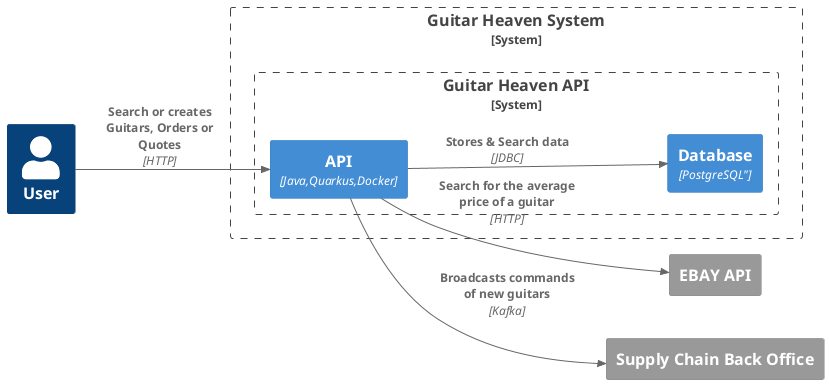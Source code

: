 @startuml container
!include <C4/C4_Container>
!include <C4/C4_Context>


LAYOUT_LEFT_RIGHT()
HIDE_STEREOTYPE()

Person(user, "User")

System_Boundary(guitarHeavenSystem, "Guitar Heaven System") {
    System_Boundary(guitarHeavenCoreSystem,"Guitar Heaven API","Provides an API to manage Guitar stock, Orders & Quotes"){
        Container(api,"API","Java,Quarkus,Docker")
        Container(database,"Database",PostgreSQL")

    }

}

System_Ext(supplierCatalog,"EBAY API")
System_Ext(supplyChainBackOffice,"Supply Chain Back Office")

Rel(user,api,"Search or creates Guitars, Orders or Quotes","HTTP")
Rel(api,database,"Stores & Search data","JDBC")
Rel(api,supplierCatalog,"Search for the average price of a guitar","HTTP")
Rel(api,supplyChainBackOffice,"Broadcasts commands of new guitars","Kafka")

@enduml
